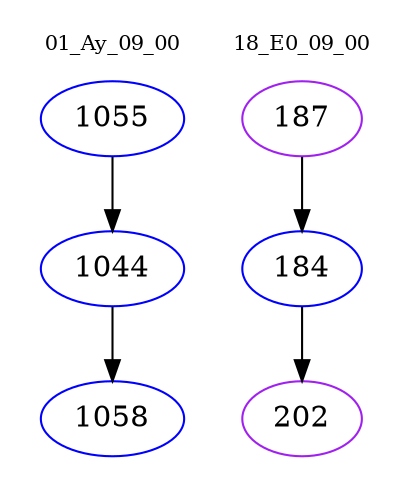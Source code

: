 digraph{
subgraph cluster_0 {
color = white
label = "01_Ay_09_00";
fontsize=10;
T0_1055 [label="1055", color="blue"]
T0_1055 -> T0_1044 [color="black"]
T0_1044 [label="1044", color="blue"]
T0_1044 -> T0_1058 [color="black"]
T0_1058 [label="1058", color="blue"]
}
subgraph cluster_1 {
color = white
label = "18_E0_09_00";
fontsize=10;
T1_187 [label="187", color="purple"]
T1_187 -> T1_184 [color="black"]
T1_184 [label="184", color="blue"]
T1_184 -> T1_202 [color="black"]
T1_202 [label="202", color="purple"]
}
}

